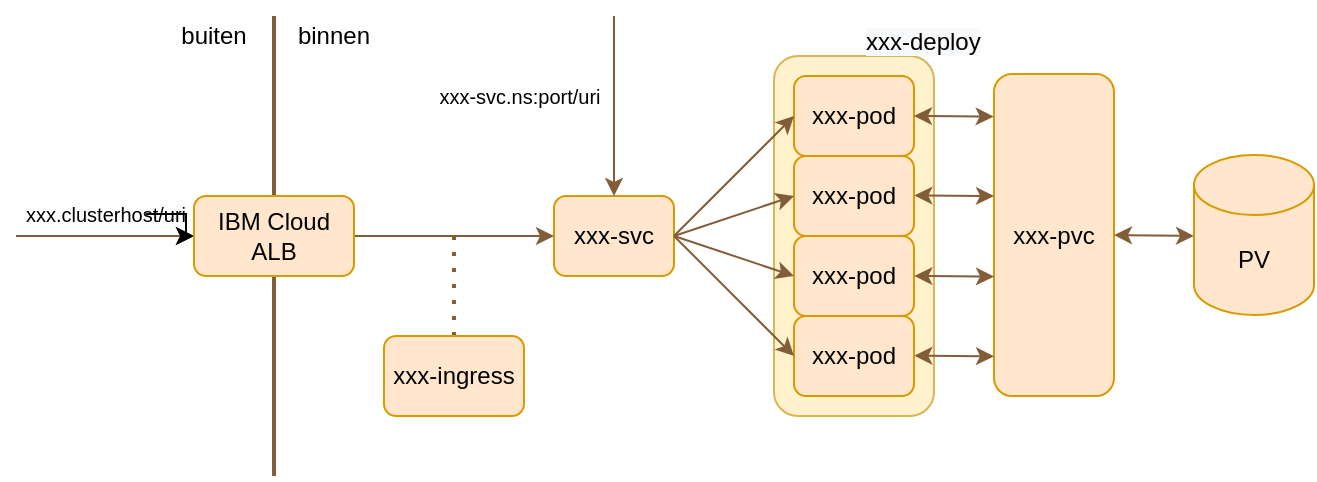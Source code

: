 <mxfile version="13.10.2" type="device"><diagram id="wqh2wdEUU7-gvtAg2cC2" name="Page-1"><mxGraphModel dx="1376" dy="406" grid="1" gridSize="10" guides="1" tooltips="1" connect="1" arrows="1" fold="1" page="1" pageScale="1" pageWidth="660" pageHeight="250" math="0" shadow="0"><root><mxCell id="0"/><mxCell id="1" parent="0"/><mxCell id="HzKwOg5Z2FGDvlpOZLMS-16" value="" style="rounded=1;whiteSpace=wrap;html=1;fillColor=#fff2cc;strokeColor=#d6b656;" parent="1" vertex="1"><mxGeometry x="379" y="30" width="80" height="180" as="geometry"/></mxCell><mxCell id="HzKwOg5Z2FGDvlpOZLMS-2" value="xxx-svc" style="rounded=1;whiteSpace=wrap;html=1;fillColor=#ffe6cc;strokeColor=#d79b00;" parent="1" vertex="1"><mxGeometry x="269" y="100" width="60" height="40" as="geometry"/></mxCell><mxCell id="HzKwOg5Z2FGDvlpOZLMS-3" value="xxx-pod" style="rounded=1;whiteSpace=wrap;html=1;fillColor=#ffe6cc;strokeColor=#d79b00;" parent="1" vertex="1"><mxGeometry x="389" y="40" width="60" height="40" as="geometry"/></mxCell><mxCell id="HzKwOg5Z2FGDvlpOZLMS-4" value="xxx-pod" style="rounded=1;whiteSpace=wrap;html=1;fillColor=#ffe6cc;strokeColor=#d79b00;" parent="1" vertex="1"><mxGeometry x="389" y="80" width="60" height="40" as="geometry"/></mxCell><mxCell id="HzKwOg5Z2FGDvlpOZLMS-5" value="xxx-pod" style="rounded=1;whiteSpace=wrap;html=1;fillColor=#ffe6cc;strokeColor=#d79b00;" parent="1" vertex="1"><mxGeometry x="389" y="120" width="60" height="40" as="geometry"/></mxCell><mxCell id="HzKwOg5Z2FGDvlpOZLMS-6" value="xxx-pod" style="rounded=1;whiteSpace=wrap;html=1;fillColor=#ffe6cc;strokeColor=#d79b00;" parent="1" vertex="1"><mxGeometry x="389" y="160" width="60" height="40" as="geometry"/></mxCell><mxCell id="HzKwOg5Z2FGDvlpOZLMS-7" value="" style="endArrow=classic;html=1;exitX=1;exitY=0.5;exitDx=0;exitDy=0;entryX=0;entryY=0.5;entryDx=0;entryDy=0;strokeColor=#825D39;" parent="1" source="HzKwOg5Z2FGDvlpOZLMS-2" target="HzKwOg5Z2FGDvlpOZLMS-3" edge="1"><mxGeometry width="50" height="50" relative="1" as="geometry"><mxPoint x="229" y="160" as="sourcePoint"/><mxPoint x="279" y="110" as="targetPoint"/></mxGeometry></mxCell><mxCell id="HzKwOg5Z2FGDvlpOZLMS-8" value="" style="endArrow=classic;html=1;exitX=1;exitY=0.5;exitDx=0;exitDy=0;entryX=0;entryY=0.5;entryDx=0;entryDy=0;strokeColor=#825D39;" parent="1" source="HzKwOg5Z2FGDvlpOZLMS-2" target="HzKwOg5Z2FGDvlpOZLMS-4" edge="1"><mxGeometry width="50" height="50" relative="1" as="geometry"><mxPoint x="229" y="160" as="sourcePoint"/><mxPoint x="279" y="110" as="targetPoint"/></mxGeometry></mxCell><mxCell id="HzKwOg5Z2FGDvlpOZLMS-9" value="" style="endArrow=classic;html=1;exitX=1;exitY=0.5;exitDx=0;exitDy=0;entryX=0;entryY=0.5;entryDx=0;entryDy=0;strokeColor=#825D39;" parent="1" source="HzKwOg5Z2FGDvlpOZLMS-2" target="HzKwOg5Z2FGDvlpOZLMS-5" edge="1"><mxGeometry width="50" height="50" relative="1" as="geometry"><mxPoint x="229" y="160" as="sourcePoint"/><mxPoint x="279" y="110" as="targetPoint"/></mxGeometry></mxCell><mxCell id="HzKwOg5Z2FGDvlpOZLMS-10" value="" style="endArrow=classic;html=1;exitX=1;exitY=0.5;exitDx=0;exitDy=0;entryX=0;entryY=0.5;entryDx=0;entryDy=0;strokeColor=#825D39;" parent="1" source="HzKwOg5Z2FGDvlpOZLMS-2" target="HzKwOg5Z2FGDvlpOZLMS-6" edge="1"><mxGeometry width="50" height="50" relative="1" as="geometry"><mxPoint x="229" y="160" as="sourcePoint"/><mxPoint x="279" y="110" as="targetPoint"/></mxGeometry></mxCell><mxCell id="HzKwOg5Z2FGDvlpOZLMS-11" value="" style="endArrow=classic;html=1;exitX=1;exitY=0.5;exitDx=0;exitDy=0;entryX=0;entryY=0.5;entryDx=0;entryDy=0;strokeColor=#825D39;" parent="1" source="HzKwOg5Z2FGDvlpOZLMS-1" target="HzKwOg5Z2FGDvlpOZLMS-2" edge="1"><mxGeometry width="50" height="50" relative="1" as="geometry"><mxPoint x="189" y="160" as="sourcePoint"/><mxPoint x="239" y="110" as="targetPoint"/></mxGeometry></mxCell><mxCell id="HzKwOg5Z2FGDvlpOZLMS-12" value="" style="endArrow=classic;html=1;entryX=0;entryY=0.5;entryDx=0;entryDy=0;strokeColor=#825D39;" parent="1" target="HzKwOg5Z2FGDvlpOZLMS-1" edge="1"><mxGeometry width="50" height="50" relative="1" as="geometry"><mxPoint y="120" as="sourcePoint"/><mxPoint x="210" y="110" as="targetPoint"/></mxGeometry></mxCell><mxCell id="HzKwOg5Z2FGDvlpOZLMS-13" value="" style="endArrow=none;dashed=1;html=1;dashPattern=1 3;strokeWidth=2;strokeColor=#825D39;" parent="1" edge="1"><mxGeometry width="50" height="50" relative="1" as="geometry"><mxPoint x="219" y="170" as="sourcePoint"/><mxPoint x="219" y="120" as="targetPoint"/></mxGeometry></mxCell><mxCell id="HzKwOg5Z2FGDvlpOZLMS-14" value="xxx-ingress" style="rounded=1;whiteSpace=wrap;html=1;fillColor=#ffe6cc;strokeColor=#d79b00;" parent="1" vertex="1"><mxGeometry x="184" y="170" width="70" height="40" as="geometry"/></mxCell><mxCell id="AKC0ang1YrB0YbiozFBk-4" value="" style="edgeStyle=orthogonalEdgeStyle;rounded=0;orthogonalLoop=1;jettySize=auto;html=1;" edge="1" parent="1" source="HzKwOg5Z2FGDvlpOZLMS-15" target="HzKwOg5Z2FGDvlpOZLMS-1"><mxGeometry relative="1" as="geometry"/></mxCell><mxCell id="HzKwOg5Z2FGDvlpOZLMS-15" value="&lt;font style=&quot;font-size: 10px&quot;&gt;xxx.clusterhost/uri&lt;/font&gt;" style="text;html=1;strokeColor=none;fillColor=none;align=center;verticalAlign=middle;whiteSpace=wrap;rounded=0;" parent="1" vertex="1"><mxGeometry x="25" y="99" width="40" height="20" as="geometry"/></mxCell><mxCell id="HzKwOg5Z2FGDvlpOZLMS-17" value="&lt;span style=&quot;color: rgb(0 , 0 , 0) ; font-family: &amp;#34;helvetica&amp;#34; ; font-size: 12px ; font-style: normal ; font-weight: 400 ; letter-spacing: normal ; text-align: center ; text-indent: 0px ; text-transform: none ; word-spacing: 0px ; background-color: rgb(248 , 249 , 250) ; display: inline ; float: none&quot;&gt;xxx-deploy&lt;/span&gt;" style="text;whiteSpace=wrap;html=1;" parent="1" vertex="1"><mxGeometry x="423" y="9" width="70" height="30" as="geometry"/></mxCell><mxCell id="HzKwOg5Z2FGDvlpOZLMS-18" value="xxx-pvc" style="rounded=1;whiteSpace=wrap;html=1;fillColor=#ffe6cc;strokeColor=#d79b00;" parent="1" vertex="1"><mxGeometry x="489" y="39" width="60" height="161" as="geometry"/></mxCell><mxCell id="HzKwOg5Z2FGDvlpOZLMS-19" value="" style="endArrow=classic;html=1;exitX=1;exitY=0.5;exitDx=0;exitDy=0;entryX=-0.003;entryY=0.132;entryDx=0;entryDy=0;entryPerimeter=0;startArrow=classic;startFill=1;strokeColor=#825D39;" parent="1" source="HzKwOg5Z2FGDvlpOZLMS-3" target="HzKwOg5Z2FGDvlpOZLMS-18" edge="1"><mxGeometry width="50" height="50" relative="1" as="geometry"><mxPoint x="349" y="150" as="sourcePoint"/><mxPoint x="399" y="100" as="targetPoint"/></mxGeometry></mxCell><mxCell id="HzKwOg5Z2FGDvlpOZLMS-20" value="" style="endArrow=classic;html=1;exitX=1;exitY=0.5;exitDx=0;exitDy=0;entryX=-0.003;entryY=0.132;entryDx=0;entryDy=0;entryPerimeter=0;startArrow=classic;startFill=1;strokeColor=#825D39;" parent="1" edge="1"><mxGeometry width="50" height="50" relative="1" as="geometry"><mxPoint x="449.18" y="99.75" as="sourcePoint"/><mxPoint x="489" y="100.002" as="targetPoint"/></mxGeometry></mxCell><mxCell id="HzKwOg5Z2FGDvlpOZLMS-21" value="" style="endArrow=classic;html=1;exitX=1;exitY=0.5;exitDx=0;exitDy=0;entryX=-0.003;entryY=0.132;entryDx=0;entryDy=0;entryPerimeter=0;startArrow=classic;startFill=1;strokeColor=#825D39;" parent="1" edge="1"><mxGeometry width="50" height="50" relative="1" as="geometry"><mxPoint x="449.18" y="140" as="sourcePoint"/><mxPoint x="489" y="140.252" as="targetPoint"/></mxGeometry></mxCell><mxCell id="HzKwOg5Z2FGDvlpOZLMS-22" value="" style="endArrow=classic;html=1;exitX=1;exitY=0.5;exitDx=0;exitDy=0;entryX=-0.003;entryY=0.132;entryDx=0;entryDy=0;entryPerimeter=0;startArrow=classic;startFill=1;strokeColor=#825D39;" parent="1" edge="1"><mxGeometry width="50" height="50" relative="1" as="geometry"><mxPoint x="449.18" y="179.87" as="sourcePoint"/><mxPoint x="489" y="180.122" as="targetPoint"/></mxGeometry></mxCell><mxCell id="HzKwOg5Z2FGDvlpOZLMS-24" value="" style="endArrow=classic;startArrow=classic;html=1;entryX=1;entryY=0.5;entryDx=0;entryDy=0;strokeColor=#825D39;" parent="1" target="HzKwOg5Z2FGDvlpOZLMS-18" edge="1"><mxGeometry width="50" height="50" relative="1" as="geometry"><mxPoint x="589" y="120" as="sourcePoint"/><mxPoint x="399" y="50" as="targetPoint"/></mxGeometry></mxCell><mxCell id="HzKwOg5Z2FGDvlpOZLMS-27" value="PV" style="shape=cylinder3;whiteSpace=wrap;html=1;boundedLbl=1;backgroundOutline=1;size=15;fillColor=#ffe6cc;strokeColor=#d79b00;" parent="1" vertex="1"><mxGeometry x="589" y="79.5" width="60" height="80" as="geometry"/></mxCell><mxCell id="HzKwOg5Z2FGDvlpOZLMS-29" value="" style="endArrow=none;html=1;strokeWidth=2;strokeColor=#825D39;" parent="1" edge="1"><mxGeometry width="50" height="50" relative="1" as="geometry"><mxPoint x="129" y="10" as="sourcePoint"/><mxPoint x="129" y="240" as="targetPoint"/></mxGeometry></mxCell><mxCell id="HzKwOg5Z2FGDvlpOZLMS-1" value="IBM Cloud&lt;br&gt;ALB" style="rounded=1;whiteSpace=wrap;html=1;fillColor=#ffe6cc;strokeColor=#d79b00;" parent="1" vertex="1"><mxGeometry x="89" y="100" width="80" height="40" as="geometry"/></mxCell><mxCell id="HzKwOg5Z2FGDvlpOZLMS-30" value="buiten" style="text;html=1;strokeColor=none;fillColor=none;align=center;verticalAlign=middle;whiteSpace=wrap;rounded=0;" parent="1" vertex="1"><mxGeometry x="79" y="10" width="40" height="20" as="geometry"/></mxCell><mxCell id="HzKwOg5Z2FGDvlpOZLMS-31" value="binnen" style="text;html=1;strokeColor=none;fillColor=none;align=center;verticalAlign=middle;whiteSpace=wrap;rounded=0;" parent="1" vertex="1"><mxGeometry x="139" y="10" width="40" height="20" as="geometry"/></mxCell><mxCell id="AKC0ang1YrB0YbiozFBk-3" value="" style="endArrow=classic;html=1;entryX=0.5;entryY=0;entryDx=0;entryDy=0;strokeColor=#825D39;" edge="1" parent="1" target="HzKwOg5Z2FGDvlpOZLMS-2"><mxGeometry width="50" height="50" relative="1" as="geometry"><mxPoint x="299" y="10" as="sourcePoint"/><mxPoint x="279" y="130" as="targetPoint"/></mxGeometry></mxCell><mxCell id="AKC0ang1YrB0YbiozFBk-5" value="&lt;span style=&quot;font-size: 10px&quot;&gt;xxx-svc.ns:port/uri&lt;/span&gt;" style="text;html=1;strokeColor=none;fillColor=none;align=center;verticalAlign=middle;whiteSpace=wrap;rounded=0;" vertex="1" parent="1"><mxGeometry x="210" y="40" width="84" height="20" as="geometry"/></mxCell></root></mxGraphModel></diagram></mxfile>